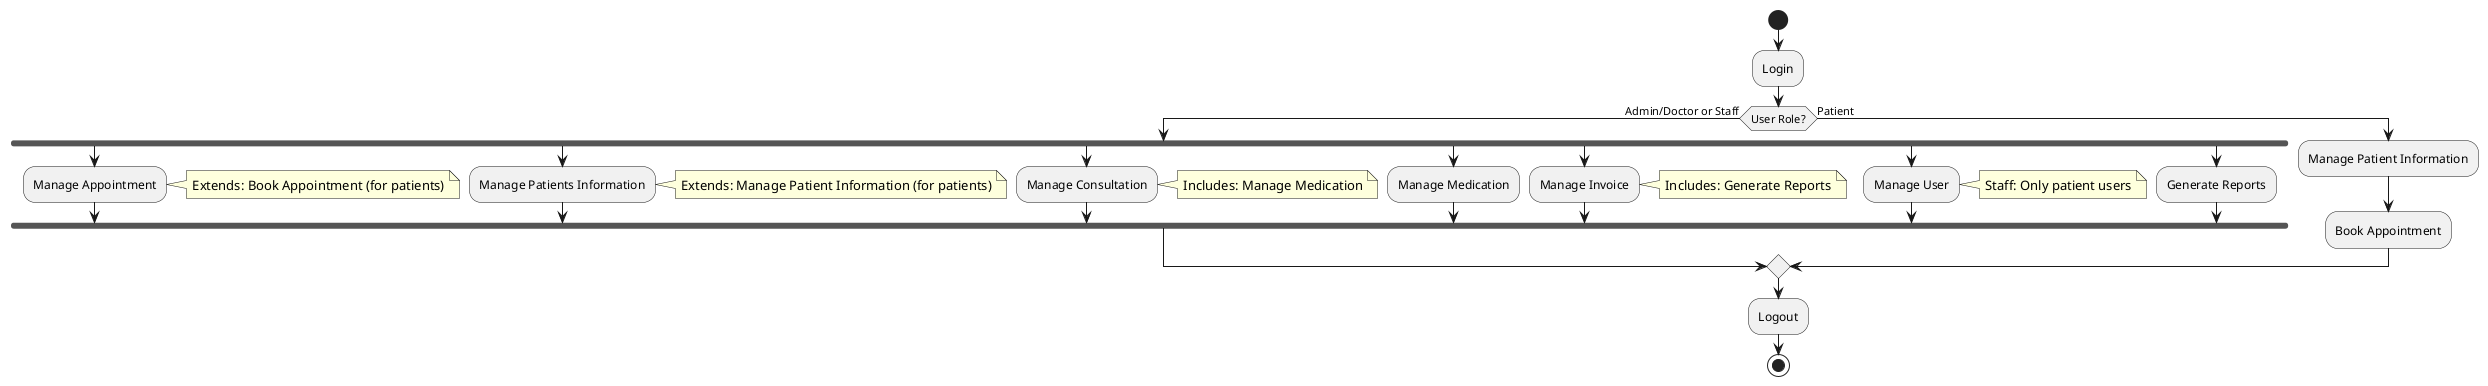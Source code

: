 @startuml Activity Diagram for iWellCare System Core Use Cases

start

:Login;

if (User Role?) then (Admin/Doctor or Staff)
  fork
    :Manage Appointment;
    note right
      Extends: Book Appointment (for patients)
    end note
    fork again
    :Manage Patients Information;
    note right
      Extends: Manage Patient Information (for patients)
    end note
    fork again
    :Manage Consultation;
    note right
      Includes: Manage Medication
    end note
    fork again
    :Manage Medication;
    fork again
    :Manage Invoice;
    note right
      Includes: Generate Reports
    end note
    fork again
    :Manage User;
    note right
      Staff: Only patient users
    end note
    fork again
    :Generate Reports;
  end fork
else (Patient)
  :Manage Patient Information;
  :Book Appointment;
endif

:Logout;

stop

@enduml